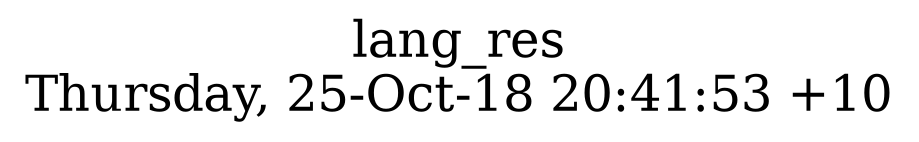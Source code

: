 digraph G {
fontsize="24";
label="lang_res\nThursday, 25-Oct-18 20:41:53 +10";
nojustify=true;
ordering=out;
rankdir=LR;
size="30";
}
